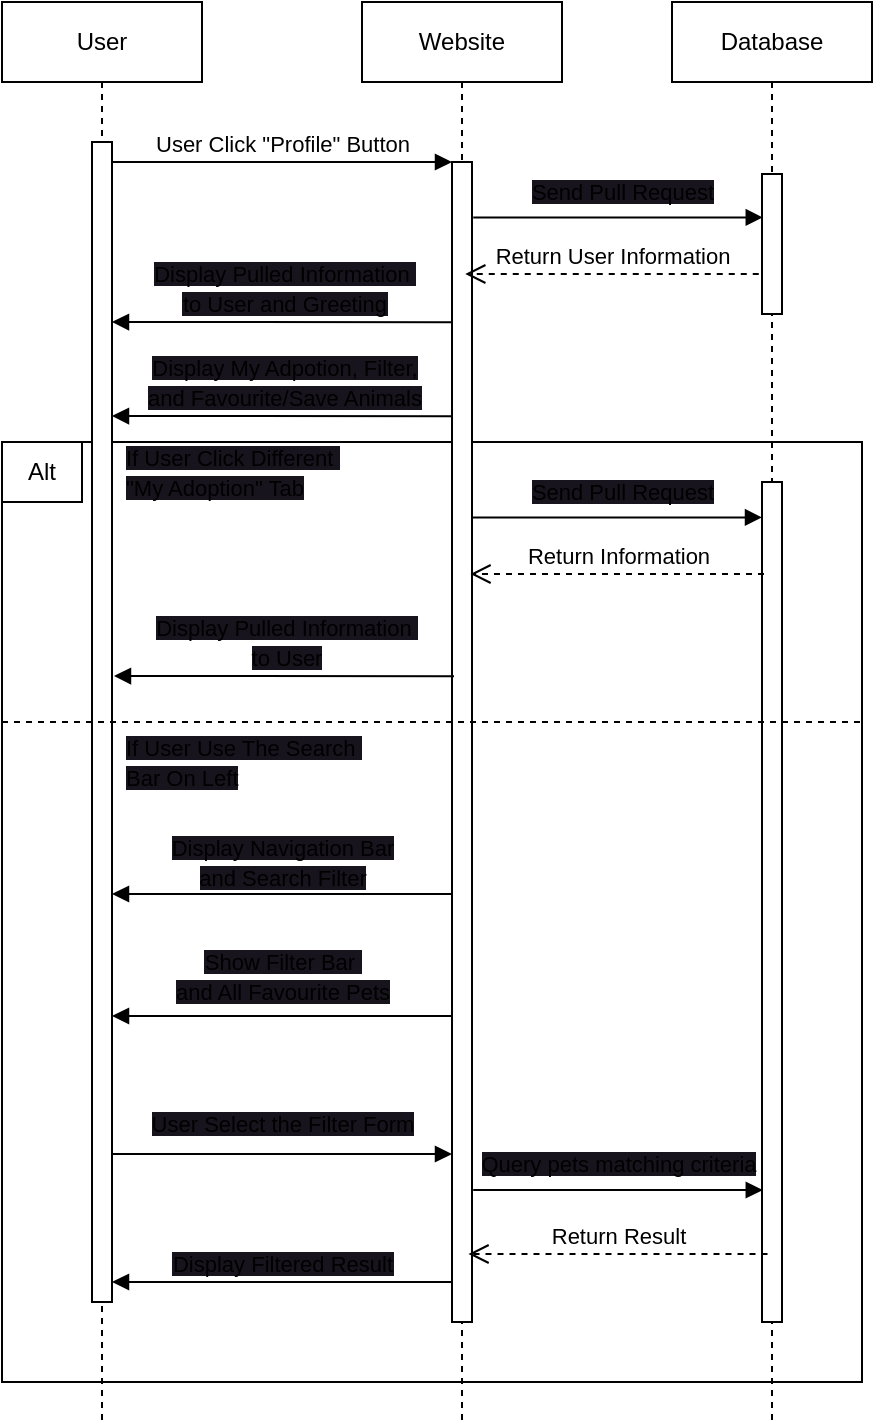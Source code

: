 <mxfile version="24.7.17">
  <diagram name="Page-1" id="2YBvvXClWsGukQMizWep">
    <mxGraphModel dx="1562" dy="917" grid="1" gridSize="10" guides="1" tooltips="1" connect="1" arrows="1" fold="1" page="1" pageScale="1" pageWidth="850" pageHeight="1100" math="0" shadow="0">
      <root>
        <mxCell id="0" />
        <mxCell id="1" parent="0" />
        <mxCell id="axHq2Q7Sg5OyybKyalKu-66" value="" style="whiteSpace=wrap;html=1;fillColor=none;" vertex="1" parent="1">
          <mxGeometry x="60" y="280" width="430" height="470" as="geometry" />
        </mxCell>
        <mxCell id="axHq2Q7Sg5OyybKyalKu-49" value="Database" style="shape=umlLifeline;perimeter=lifelinePerimeter;whiteSpace=wrap;html=1;container=0;dropTarget=0;collapsible=0;recursiveResize=0;outlineConnect=0;portConstraint=eastwest;newEdgeStyle={&quot;edgeStyle&quot;:&quot;elbowEdgeStyle&quot;,&quot;elbow&quot;:&quot;vertical&quot;,&quot;curved&quot;:0,&quot;rounded&quot;:0};" vertex="1" parent="1">
          <mxGeometry x="395" y="60" width="100" height="710" as="geometry" />
        </mxCell>
        <mxCell id="axHq2Q7Sg5OyybKyalKu-50" value="" style="html=1;points=[];perimeter=orthogonalPerimeter;outlineConnect=0;targetShapes=umlLifeline;portConstraint=eastwest;newEdgeStyle={&quot;edgeStyle&quot;:&quot;elbowEdgeStyle&quot;,&quot;elbow&quot;:&quot;vertical&quot;,&quot;curved&quot;:0,&quot;rounded&quot;:0};" vertex="1" parent="axHq2Q7Sg5OyybKyalKu-49">
          <mxGeometry x="45" y="86" width="10" height="70" as="geometry" />
        </mxCell>
        <mxCell id="axHq2Q7Sg5OyybKyalKu-42" value="User" style="shape=umlLifeline;perimeter=lifelinePerimeter;whiteSpace=wrap;html=1;container=0;dropTarget=0;collapsible=0;recursiveResize=0;outlineConnect=0;portConstraint=eastwest;newEdgeStyle={&quot;edgeStyle&quot;:&quot;elbowEdgeStyle&quot;,&quot;elbow&quot;:&quot;vertical&quot;,&quot;curved&quot;:0,&quot;rounded&quot;:0};" vertex="1" parent="1">
          <mxGeometry x="60" y="60" width="100" height="710" as="geometry" />
        </mxCell>
        <mxCell id="axHq2Q7Sg5OyybKyalKu-43" value="" style="html=1;points=[];perimeter=orthogonalPerimeter;outlineConnect=0;targetShapes=umlLifeline;portConstraint=eastwest;newEdgeStyle={&quot;edgeStyle&quot;:&quot;elbowEdgeStyle&quot;,&quot;elbow&quot;:&quot;vertical&quot;,&quot;curved&quot;:0,&quot;rounded&quot;:0};" vertex="1" parent="axHq2Q7Sg5OyybKyalKu-42">
          <mxGeometry x="45" y="70" width="10" height="580" as="geometry" />
        </mxCell>
        <mxCell id="axHq2Q7Sg5OyybKyalKu-44" value="Website" style="shape=umlLifeline;perimeter=lifelinePerimeter;whiteSpace=wrap;html=1;container=0;dropTarget=0;collapsible=0;recursiveResize=0;outlineConnect=0;portConstraint=eastwest;newEdgeStyle={&quot;edgeStyle&quot;:&quot;elbowEdgeStyle&quot;,&quot;elbow&quot;:&quot;vertical&quot;,&quot;curved&quot;:0,&quot;rounded&quot;:0};" vertex="1" parent="1">
          <mxGeometry x="240" y="60" width="100" height="710" as="geometry" />
        </mxCell>
        <mxCell id="axHq2Q7Sg5OyybKyalKu-45" value="" style="html=1;points=[];perimeter=orthogonalPerimeter;outlineConnect=0;targetShapes=umlLifeline;portConstraint=eastwest;newEdgeStyle={&quot;edgeStyle&quot;:&quot;elbowEdgeStyle&quot;,&quot;elbow&quot;:&quot;vertical&quot;,&quot;curved&quot;:0,&quot;rounded&quot;:0};" vertex="1" parent="axHq2Q7Sg5OyybKyalKu-44">
          <mxGeometry x="45" y="80" width="10" height="580" as="geometry" />
        </mxCell>
        <mxCell id="axHq2Q7Sg5OyybKyalKu-46" value="User Click &quot;Profile&quot; Button" style="html=1;verticalAlign=bottom;endArrow=block;edgeStyle=elbowEdgeStyle;elbow=vertical;curved=0;rounded=0;" edge="1" parent="1" source="axHq2Q7Sg5OyybKyalKu-43" target="axHq2Q7Sg5OyybKyalKu-45">
          <mxGeometry relative="1" as="geometry">
            <mxPoint x="215" y="150" as="sourcePoint" />
            <Array as="points">
              <mxPoint x="200" y="140" />
            </Array>
          </mxGeometry>
        </mxCell>
        <mxCell id="axHq2Q7Sg5OyybKyalKu-47" value="Return User Information" style="html=1;verticalAlign=bottom;endArrow=open;dashed=1;endSize=8;edgeStyle=elbowEdgeStyle;elbow=vertical;curved=0;rounded=0;exitX=0;exitY=0.486;exitDx=0;exitDy=0;exitPerimeter=0;" edge="1" parent="1">
          <mxGeometry relative="1" as="geometry">
            <mxPoint x="291.63" y="196" as="targetPoint" />
            <Array as="points">
              <mxPoint x="406.63" y="196" />
            </Array>
            <mxPoint x="438.38" y="196.02" as="sourcePoint" />
          </mxGeometry>
        </mxCell>
        <mxCell id="axHq2Q7Sg5OyybKyalKu-58" value="&lt;span style=&quot;font-size: 11px; background-color: rgb(24, 20, 29);&quot;&gt;Send Pull Request&lt;/span&gt;" style="text;html=1;align=center;verticalAlign=middle;resizable=0;points=[];autosize=1;strokeColor=none;fillColor=none;" vertex="1" parent="1">
          <mxGeometry x="315" y="140" width="110" height="30" as="geometry" />
        </mxCell>
        <mxCell id="axHq2Q7Sg5OyybKyalKu-59" value="" style="html=1;verticalAlign=bottom;endArrow=block;edgeStyle=elbowEdgeStyle;elbow=vertical;curved=0;rounded=0;" edge="1" parent="1">
          <mxGeometry x="1" y="-136" relative="1" as="geometry">
            <mxPoint x="295.612" y="167.71" as="sourcePoint" />
            <Array as="points">
              <mxPoint x="359.39" y="167.71" />
            </Array>
            <mxPoint x="440.39" y="167.71" as="targetPoint" />
            <mxPoint x="65" y="-16" as="offset" />
          </mxGeometry>
        </mxCell>
        <mxCell id="axHq2Q7Sg5OyybKyalKu-60" value="" style="html=1;verticalAlign=bottom;endArrow=block;edgeStyle=elbowEdgeStyle;elbow=vertical;curved=0;rounded=0;" edge="1" parent="1">
          <mxGeometry relative="1" as="geometry">
            <mxPoint x="285" y="220.14" as="sourcePoint" />
            <Array as="points" />
            <mxPoint x="115" y="220.14" as="targetPoint" />
          </mxGeometry>
        </mxCell>
        <mxCell id="axHq2Q7Sg5OyybKyalKu-61" value="&lt;span style=&quot;font-size: 11px; background-color: rgb(24, 20, 29);&quot;&gt;Display Pulled Information&amp;nbsp;&lt;/span&gt;&lt;div&gt;&lt;span style=&quot;font-size: 11px; background-color: rgb(24, 20, 29);&quot;&gt;to User and Greeting&lt;br&gt;&lt;/span&gt;&lt;/div&gt;" style="text;html=1;align=center;verticalAlign=middle;resizable=0;points=[];autosize=1;strokeColor=none;fillColor=none;" vertex="1" parent="1">
          <mxGeometry x="126" y="183" width="150" height="40" as="geometry" />
        </mxCell>
        <mxCell id="axHq2Q7Sg5OyybKyalKu-64" value="" style="html=1;verticalAlign=bottom;endArrow=block;edgeStyle=elbowEdgeStyle;elbow=vertical;curved=0;rounded=0;" edge="1" parent="1">
          <mxGeometry relative="1" as="geometry">
            <mxPoint x="285" y="267.14" as="sourcePoint" />
            <Array as="points" />
            <mxPoint x="115" y="267.14" as="targetPoint" />
          </mxGeometry>
        </mxCell>
        <mxCell id="axHq2Q7Sg5OyybKyalKu-65" value="&lt;span style=&quot;font-size: 11px; background-color: rgb(24, 20, 29);&quot;&gt;Display My Adpotion, Filter,&lt;/span&gt;&lt;div&gt;&lt;span style=&quot;font-size: 11px; background-color: rgb(24, 20, 29);&quot;&gt;and Favourite/Save Animals&lt;/span&gt;&lt;/div&gt;" style="text;html=1;align=center;verticalAlign=middle;resizable=0;points=[];autosize=1;strokeColor=none;fillColor=none;" vertex="1" parent="1">
          <mxGeometry x="121" y="230" width="160" height="40" as="geometry" />
        </mxCell>
        <mxCell id="axHq2Q7Sg5OyybKyalKu-67" value="Alt" style="rounded=0;whiteSpace=wrap;html=1;fillColor=none;" vertex="1" parent="1">
          <mxGeometry x="60" y="280" width="40" height="30" as="geometry" />
        </mxCell>
        <mxCell id="axHq2Q7Sg5OyybKyalKu-68" value="" style="html=1;points=[];perimeter=orthogonalPerimeter;outlineConnect=0;targetShapes=umlLifeline;portConstraint=eastwest;newEdgeStyle={&quot;edgeStyle&quot;:&quot;elbowEdgeStyle&quot;,&quot;elbow&quot;:&quot;vertical&quot;,&quot;curved&quot;:0,&quot;rounded&quot;:0};" vertex="1" parent="1">
          <mxGeometry x="440" y="300" width="10" height="420" as="geometry" />
        </mxCell>
        <mxCell id="axHq2Q7Sg5OyybKyalKu-69" value="&lt;span style=&quot;font-size: 11px; background-color: rgb(24, 20, 29);&quot;&gt;If User Click&amp;nbsp;&lt;/span&gt;&lt;span style=&quot;background-color: rgb(24, 20, 29); font-size: 11px;&quot;&gt;Different&amp;nbsp;&lt;/span&gt;&lt;div&gt;&lt;span style=&quot;background-color: rgb(24, 20, 29); font-size: 11px;&quot;&gt;&quot;My Adoption&quot; Tab&lt;/span&gt;&lt;/div&gt;" style="text;html=1;align=left;verticalAlign=middle;resizable=0;points=[];autosize=1;strokeColor=none;fillColor=none;" vertex="1" parent="1">
          <mxGeometry x="120" y="275" width="130" height="40" as="geometry" />
        </mxCell>
        <mxCell id="axHq2Q7Sg5OyybKyalKu-80" value="Return Information" style="html=1;verticalAlign=bottom;endArrow=open;dashed=1;endSize=8;edgeStyle=elbowEdgeStyle;elbow=vertical;curved=0;rounded=0;exitX=0;exitY=0.486;exitDx=0;exitDy=0;exitPerimeter=0;" edge="1" parent="1">
          <mxGeometry relative="1" as="geometry">
            <mxPoint x="294.24" y="346" as="targetPoint" />
            <Array as="points">
              <mxPoint x="409.24" y="346" />
            </Array>
            <mxPoint x="440.99" y="346.02" as="sourcePoint" />
          </mxGeometry>
        </mxCell>
        <mxCell id="axHq2Q7Sg5OyybKyalKu-81" value="&lt;span style=&quot;font-size: 11px; background-color: rgb(24, 20, 29);&quot;&gt;Send Pull Request&lt;/span&gt;" style="text;html=1;align=center;verticalAlign=middle;resizable=0;points=[];autosize=1;strokeColor=none;fillColor=none;" vertex="1" parent="1">
          <mxGeometry x="314.61" y="290" width="110" height="30" as="geometry" />
        </mxCell>
        <mxCell id="axHq2Q7Sg5OyybKyalKu-82" value="" style="html=1;verticalAlign=bottom;endArrow=block;edgeStyle=elbowEdgeStyle;elbow=vertical;curved=0;rounded=0;" edge="1" parent="1">
          <mxGeometry x="1" y="-136" relative="1" as="geometry">
            <mxPoint x="295.222" y="317.71" as="sourcePoint" />
            <Array as="points">
              <mxPoint x="359" y="317.71" />
            </Array>
            <mxPoint x="440" y="317.71" as="targetPoint" />
            <mxPoint x="65" y="-16" as="offset" />
          </mxGeometry>
        </mxCell>
        <mxCell id="axHq2Q7Sg5OyybKyalKu-83" value="" style="html=1;verticalAlign=bottom;endArrow=block;edgeStyle=elbowEdgeStyle;elbow=vertical;curved=0;rounded=0;" edge="1" parent="1">
          <mxGeometry relative="1" as="geometry">
            <mxPoint x="286" y="397.14" as="sourcePoint" />
            <Array as="points" />
            <mxPoint x="116" y="397.14" as="targetPoint" />
          </mxGeometry>
        </mxCell>
        <mxCell id="axHq2Q7Sg5OyybKyalKu-84" value="&lt;span style=&quot;font-size: 11px; background-color: rgb(24, 20, 29);&quot;&gt;Display Pulled Information&amp;nbsp;&lt;/span&gt;&lt;div&gt;&lt;span style=&quot;font-size: 11px; background-color: rgb(24, 20, 29);&quot;&gt;to User&lt;br&gt;&lt;/span&gt;&lt;/div&gt;" style="text;html=1;align=center;verticalAlign=middle;resizable=0;points=[];autosize=1;strokeColor=none;fillColor=none;" vertex="1" parent="1">
          <mxGeometry x="127" y="360" width="150" height="40" as="geometry" />
        </mxCell>
        <mxCell id="axHq2Q7Sg5OyybKyalKu-85" value="" style="endArrow=none;dashed=1;html=1;rounded=0;" edge="1" parent="1">
          <mxGeometry width="50" height="50" relative="1" as="geometry">
            <mxPoint x="60" y="420" as="sourcePoint" />
            <mxPoint x="490" y="420" as="targetPoint" />
          </mxGeometry>
        </mxCell>
        <mxCell id="axHq2Q7Sg5OyybKyalKu-99" value="Return Result" style="html=1;verticalAlign=bottom;endArrow=open;dashed=1;endSize=8;edgeStyle=elbowEdgeStyle;elbow=vertical;curved=0;rounded=0;" edge="1" parent="1">
          <mxGeometry x="0.001" relative="1" as="geometry">
            <mxPoint x="293.25" y="686" as="targetPoint" />
            <Array as="points">
              <mxPoint x="408.25" y="686" />
            </Array>
            <mxPoint x="442.75" y="686" as="sourcePoint" />
            <mxPoint as="offset" />
          </mxGeometry>
        </mxCell>
        <mxCell id="axHq2Q7Sg5OyybKyalKu-102" value="&lt;span style=&quot;font-size: 11px; background-color: rgb(24, 20, 29);&quot;&gt;User Select the Filter Form&lt;/span&gt;" style="text;html=1;align=center;verticalAlign=middle;resizable=0;points=[];autosize=1;strokeColor=none;fillColor=none;" vertex="1" parent="1">
          <mxGeometry x="125" y="606" width="150" height="30" as="geometry" />
        </mxCell>
        <mxCell id="axHq2Q7Sg5OyybKyalKu-103" value="" style="html=1;verticalAlign=bottom;endArrow=block;edgeStyle=elbowEdgeStyle;elbow=vertical;curved=0;rounded=0;" edge="1" parent="1">
          <mxGeometry x="1" y="-136" relative="1" as="geometry">
            <mxPoint x="115" y="636" as="sourcePoint" />
            <Array as="points">
              <mxPoint x="200" y="636" />
            </Array>
            <mxPoint x="285" y="636" as="targetPoint" />
            <mxPoint x="65" y="-16" as="offset" />
          </mxGeometry>
        </mxCell>
        <mxCell id="axHq2Q7Sg5OyybKyalKu-104" value="&lt;span style=&quot;font-size: 11px; background-color: rgb(24, 20, 29);&quot;&gt;Query pets matching criteria&lt;/span&gt;" style="text;html=1;align=center;verticalAlign=middle;resizable=0;points=[];autosize=1;strokeColor=none;fillColor=none;" vertex="1" parent="1">
          <mxGeometry x="288" y="626" width="160" height="30" as="geometry" />
        </mxCell>
        <mxCell id="axHq2Q7Sg5OyybKyalKu-105" value="" style="html=1;verticalAlign=bottom;endArrow=block;edgeStyle=elbowEdgeStyle;elbow=vertical;curved=0;rounded=0;" edge="1" parent="1">
          <mxGeometry x="1" y="-136" relative="1" as="geometry">
            <mxPoint x="295.612" y="654" as="sourcePoint" />
            <Array as="points">
              <mxPoint x="359.39" y="654" />
            </Array>
            <mxPoint x="440.39" y="654" as="targetPoint" />
            <mxPoint x="65" y="-16" as="offset" />
          </mxGeometry>
        </mxCell>
        <mxCell id="axHq2Q7Sg5OyybKyalKu-106" value="&lt;span style=&quot;font-size: 11px; background-color: rgb(24, 20, 29);&quot;&gt;Show Filter Bar&amp;nbsp;&lt;/span&gt;&lt;div&gt;&lt;span style=&quot;font-size: 11px; background-color: rgb(24, 20, 29);&quot;&gt;and All Favourite Pets&lt;/span&gt;&lt;/div&gt;" style="text;html=1;align=center;verticalAlign=middle;resizable=0;points=[];autosize=1;strokeColor=none;fillColor=none;" vertex="1" parent="1">
          <mxGeometry x="135" y="527" width="130" height="40" as="geometry" />
        </mxCell>
        <mxCell id="axHq2Q7Sg5OyybKyalKu-107" value="" style="html=1;verticalAlign=bottom;endArrow=block;edgeStyle=elbowEdgeStyle;elbow=vertical;curved=0;rounded=0;" edge="1" parent="1">
          <mxGeometry relative="1" as="geometry">
            <mxPoint x="285" y="567" as="sourcePoint" />
            <Array as="points" />
            <mxPoint x="115" y="567" as="targetPoint" />
          </mxGeometry>
        </mxCell>
        <mxCell id="axHq2Q7Sg5OyybKyalKu-108" value="&lt;span style=&quot;font-size: 11px; background-color: rgb(24, 20, 29);&quot;&gt;Display Filtered Result&lt;/span&gt;" style="text;html=1;align=center;verticalAlign=middle;resizable=0;points=[];autosize=1;strokeColor=none;fillColor=none;" vertex="1" parent="1">
          <mxGeometry x="135" y="676" width="130" height="30" as="geometry" />
        </mxCell>
        <mxCell id="axHq2Q7Sg5OyybKyalKu-109" value="" style="html=1;verticalAlign=bottom;endArrow=block;edgeStyle=elbowEdgeStyle;elbow=vertical;curved=0;rounded=0;" edge="1" parent="1">
          <mxGeometry relative="1" as="geometry">
            <mxPoint x="285" y="700" as="sourcePoint" />
            <Array as="points" />
            <mxPoint x="115" y="700" as="targetPoint" />
          </mxGeometry>
        </mxCell>
        <mxCell id="axHq2Q7Sg5OyybKyalKu-110" value="&lt;span style=&quot;font-size: 11px; background-color: rgb(24, 20, 29);&quot;&gt;If User Use The Search&amp;nbsp;&lt;/span&gt;&lt;div&gt;&lt;span style=&quot;font-size: 11px; background-color: rgb(24, 20, 29);&quot;&gt;Bar On Left&lt;/span&gt;&lt;/div&gt;" style="text;html=1;align=left;verticalAlign=middle;resizable=0;points=[];autosize=1;strokeColor=none;fillColor=none;" vertex="1" parent="1">
          <mxGeometry x="120" y="420" width="140" height="40" as="geometry" />
        </mxCell>
        <mxCell id="axHq2Q7Sg5OyybKyalKu-111" value="&lt;span style=&quot;font-size: 11px; background-color: rgb(24, 20, 29);&quot;&gt;Display Navigation Bar&lt;/span&gt;&lt;div&gt;&lt;span style=&quot;font-size: 11px; background-color: rgb(24, 20, 29);&quot;&gt;and Search Filter&lt;/span&gt;&lt;/div&gt;" style="text;html=1;align=center;verticalAlign=middle;resizable=0;points=[];autosize=1;strokeColor=none;fillColor=none;" vertex="1" parent="1">
          <mxGeometry x="135" y="470" width="130" height="40" as="geometry" />
        </mxCell>
        <mxCell id="axHq2Q7Sg5OyybKyalKu-112" value="" style="html=1;verticalAlign=bottom;endArrow=block;edgeStyle=elbowEdgeStyle;elbow=vertical;curved=0;rounded=0;" edge="1" parent="1">
          <mxGeometry relative="1" as="geometry">
            <mxPoint x="285" y="506" as="sourcePoint" />
            <Array as="points" />
            <mxPoint x="115" y="506" as="targetPoint" />
          </mxGeometry>
        </mxCell>
      </root>
    </mxGraphModel>
  </diagram>
</mxfile>
